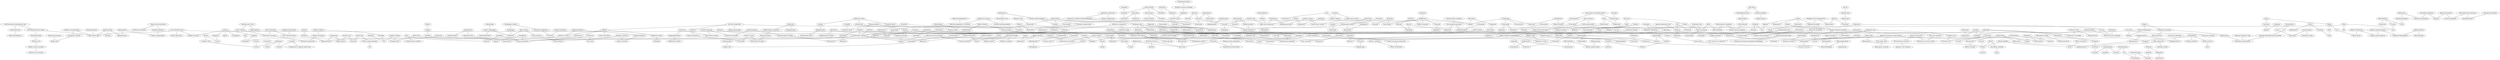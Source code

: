 strict graph layer1 {
	graph [name=layer1];
	node [label="\N"];
	1148	[label="Activated partial thromboplastin time",
		level=2,
		src_id=169717,
		weight=0.00035211989112902975];
	432	[label="Von Willebrand Factor Human",
		level=2,
		src_id=10756,
		weight=0.00037429607775024546];
	1148 -- 432	[level=2,
		weight=125.88];
	2753	[label="Prothrombin time",
		src_id=184353,
		weight=0.00021547780251312827];
	1148 -- 2753	[level=2,
		weight=204.88];
	665	[label="L-Proline",
		level=2,
		src_id=163,
		weight=0.0003472765336257899];
	277	[label="L-Lysine",
		level=2,
		src_id=116,
		weight=0.0004764052375782675];
	665 -- 277	[level=2,
		weight=300.7];
	2967	[label=Hyperandrogenism,
		src_id=178421,
		weight=0.0002553877394845785];
	1047	[label=Hyperinsulinaemia,
		src_id=178466,
		weight=0.0002689337540645317];
	2967 -- 1047	[level=1,
		weight=127.46];
	372	[label="Polycystic ovaries",
		src_id=183761,
		weight=0.0003337054515846583];
	2967 -- 372	[level=1,
		weight=261.3];
	189	[label="Major depression",
		level=2,
		src_id=180375,
		weight=0.00038989596538553537];
	74	[label="Completed suicide",
		level=2,
		src_id=174010,
		weight=0.00037680434651632063];
	189 -- 74	[level=2,
		weight=250.75];
	25	[label=Fluoxetine,
		level=1,
		src_id=461,
		weight=0.0011343112586195603];
	189 -- 25	[level=2,
		weight=240.76];
	72	[label=Headache,
		level=2,
		src_id=177790,
		weight=0.0004060717314652504];
	21	[label=Dizziness,
		level=1,
		src_id=175317,
		weight=0.0010359105341555743];
	72 -- 21	[level=1,
		weight=207.69];
	166	[label=Aura,
		src_id=171120,
		weight=0.0003056380812108006];
	72 -- 166	[level=1,
		weight=200.8];
	3573	[label=Eplerenone,
		src_id=686,
		weight=0.00017179742600361588];
	48	[label="Epigallocatechin Gallate",
		level=2,
		src_id=9779,
		weight=0.0005026921883170589];
	3573 -- 48	[level=2,
		weight=231.54];
	75	[label=Tipifarnib,
		level=1,
		src_id=4671,
		weight=0.0008081085517733748];
	3573 -- 75	[level=2,
		weight=417.25];
	832	[label=Squash,
		level=2,
		src_id=8639,
		weight=0.000377491206847498];
	439	[label=Papaya,
		src_id=8707,
		weight=0.0003264563470867784];
	832 -- 439	[level=2,
		weight=231.54];
	2357	[label="Lima bean",
		src_id=8610,
		weight=0.0002646783749665777];
	832 -- 2357	[level=2,
		weight=334.0];
	1241	[label=Hydroxyurea,
		src_id=991,
		weight=0.0002528538236186602];
	1107	[label="Chronic myeloid leukaemia",
		src_id=173721,
		weight=0.0002297839346578467];
	1241 -- 1107	[level=2,
		weight=96.14];
	977	[label="Polycythaemia vera",
		src_id=183763,
		weight=0.00033226819203854293];
	1241 -- 977	[level=2,
		weight=188.31];
	650	[label=Dexmedetomidine,
		level=2,
		src_id=620,
		weight=0.00038216653861905195];
	1346	[label="Substance abuse",
		src_id=186527,
		weight=0.0001971988021392484];
	650 -- 1346	[level=2,
		weight=100.9];
	71	[label=Propofol,
		level=1,
		src_id=804,
		weight=0.000955956019496262];
	650 -- 71	[level=1,
		weight=286.43];
	173	[label=Haloperidol,
		level=2,
		src_id=491,
		weight=0.0004244866691308334];
	650 -- 173	[level=1,
		weight=182.64];
	602	[label="Alcohol withdrawal syndrome",
		level=2,
		src_id=169963,
		weight=0.0004749960878900873];
	650 -- 602	[level=1,
		weight=250.75];
	70	[label=Clonazepam,
		level=1,
		src_id=1052,
		weight=0.0006715344741464272];
	900	[label=Clobazam,
		src_id=339,
		weight=0.0002199591758406743];
	70 -- 900	[level=1,
		weight=200.8];
	464	[label=Tolterodine,
		src_id=1021,
		weight=0.0003415623675093124];
	70 -- 464	[level=1,
		weight=143.71];
	348	[label=Ketamine,
		level=2,
		src_id=1205,
		weight=0.0003454043439664185];
	8	[label="Endotracheal intubation",
		level=1,
		src_id=175952,
		weight=0.0029660700067151513];
	348 -- 8	[level=2,
		weight=167.5];
	30	[label=Hypotension,
		level=1,
		src_id=178653,
		weight=0.0011207352721610269];
	13	[label=Hypersensitivity,
		level=1,
		src_id=178510,
		weight=0.001816172448834386];
	30 -- 13	[level=1,
		weight=223.0];
	391	[label="Hepatic failure",
		src_id=177896,
		weight=0.0002927035108036598];
	30 -- 391	[level=2,
		weight=154.69];
	163	[label="Convulsion neonatal",
		level=1,
		src_id=174368,
		weight=0.0006191865691639976];
	746	[label="Hypoxic-ischaemic encephalopathy",
		src_id=178679,
		weight=0.00031753716019821];
	163 -- 746	[level=1,
		weight=157.13];
	225	[label=Sclerotherapy,
		level=1,
		src_id=185617,
		weight=0.0006233791825313515];
	1866	[label="Varices oesophageal",
		src_id=188269,
		weight=0.000289831556034854];
	225 -- 1866	[level=1,
		weight=467.2];
	543	[label="Low birth weight baby",
		level=1,
		src_id=180135,
		weight=0.0006785934607492133];
	280	[label="Vaginal haemorrhage",
		level=2,
		src_id=188214,
		weight=0.00044406452429974824];
	543 -- 280	[level=2,
		weight=500.5];
	682	[label="Vitamin K",
		src_id=188659,
		weight=0.00031764056599739874];
	543 -- 682	[level=2,
		weight=177.29];
	974	[label="Premature baby",
		src_id=184036,
		weight=0.00019648709225903067];
	543 -- 974	[level=2,
		weight=200.8];
	222	[label=Stillbirth,
		level=1,
		src_id=186413,
		weight=0.0006284999975112089];
	543 -- 222	[level=1,
		weight=375.63];
	1616	[label="Apolipoprotein B",
		src_id=170755,
		weight=0.0002917103435707562];
	3211	[label=Apolipoprotein,
		src_id=170743,
		weight=0.00018133749807099745];
	1616 -- 3211	[level=2,
		weight=385.23];
	3210	[label="Apolipoprotein A-I",
		src_id=170744,
		weight=0.00016319371886033916];
	1616 -- 3210	[level=2,
		weight=286.43];
	667	[label="Folic Acid",
		src_id=150,
		weight=0.0003160152297731008];
	84	[label=Infant,
		level=2,
		src_id=178934,
		weight=0.00041071897981662954];
	667 -- 84	[level=1,
		weight=167.5];
	2589	[label=Choline,
		src_id=115,
		weight=0.0003301661511252704];
	667 -- 2589	[level=1,
		weight=154.69];
	1151	[label="Protein S human",
		level=2,
		src_id=10772,
		weight=0.0004069516590814573];
	3297	[label=Prothrombin,
		src_id=9188,
		weight=0.00015207286746609774];
	1151 -- 3297	[level=2,
		weight=138.79];
	1646	[label="Antithrombin III human",
		src_id=9273,
		weight=0.0002302949524543941];
	1151 -- 1646	[level=2,
		weight=267.4];
	42	[label=Carbamazepine,
		level=2,
		src_id=551,
		weight=0.00046140208791079255];
	112	[label="Valproic Acid",
		level=2,
		src_id=304,
		weight=0.00040649652407261013];
	42 -- 112	[level=2,
		weight=211.14];
	1986	[label=Pancreaticoduodenectomy,
		src_id=182721,
		weight=0.000153247297884743];
	200	[label="Endoscopic retrograde cholangiopancreatography",
		level=1,
		src_id=175919,
		weight=0.0005873866738726844];
	1986 -- 200	[level=1,
		weight=112.0];
	2905	[label="Liver function test abnormal",
		src_id=180084,
		weight=0.00014244402158439308];
	1986 -- 2905	[level=1,
		weight=91.82];
	802	[label="Blood immunoglobulin M",
		level=2,
		src_id=172212,
		weight=0.0003856498047249515];
	4538	[label="Blood immunoglobulin M increased",
		src_id=172215,
		weight="9.8375719899159e-05"];
	802 -- 4538	[level=2,
		weight=91.82];
	1046	[label=Hyperinsulinism,
		level=2,
		src_id=178467,
		weight=0.0003440932624696789];
	993	[label=Pancreatectomy,
		level=2,
		src_id=182670,
		weight=0.00038378070386557337];
	1046 -- 993	[level=2,
		weight=122.5];
	4305	[label="Glutamate dehydrogenase",
		src_id=177451,
		weight="9.280501245631464e-05"];
	1046 -- 4305	[level=2,
		weight=77.85];
	395	[label=Glycosuria,
		level=2,
		src_id=177475,
		weight=0.0004633645757391794];
	4232	[label=Hypophosphataemia,
		src_id=178629,
		weight="9.062414117368887e-05"];
	395 -- 4232	[level=2,
		weight=65.45];
	705	[label="Renal tubular acidosis",
		src_id=185082,
		weight=0.0002592045570619433];
	395 -- 705	[level=2,
		weight=87.87];
	915	[label=Alemtuzumab,
		level=2,
		src_id=82,
		weight=0.0004898633236719767];
	674	[label="Darbepoetin alfa",
		level=1,
		src_id=12,
		weight=0.0005315049695105913];
	915 -- 674	[level=1,
		weight=480.52];
	3588	[label=Imatinib,
		src_id=606,
		weight=0.00015167748024478447];
	915 -- 3588	[level=2,
		weight=460.0];
	1238	[label=Dutasteride,
		src_id=1110,
		weight=0.00034273607192303996];
	915 -- 1238	[level=1,
		weight=455.09];
	660	[label=Gefitinib,
		level=1,
		src_id=308,
		weight=0.0005383733162027506];
	915 -- 660	[level=1,
		weight=520.48];
	2590	[label=Natalizumab,
		src_id=101,
		weight=0.00012117910562137814];
	915 -- 2590	[level=2,
		weight=244.0];
	1704	[label=Pizotifen,
		src_id=5441,
		weight=0.00025270805150283225];
	1636	[label=Candesartan,
		src_id=10954,
		weight=0.00022877970672539937];
	1704 -- 1636	[level=2,
		weight=112.0];
	908	[label=Carbidopa,
		level=2,
		src_id=181,
		weight=0.0003763662436041836];
	1704 -- 908	[level=2,
		weight=308.38];
	2694	[label="Small cell lung cancer",
		src_id=186033,
		weight=0.00014847892917421937];
	4118	[label="Metastases to nervous system",
		src_id=180874,
		weight="9.169412978344071e-05"];
	2694 -- 4118	[level=1,
		weight=84.25];
	2840	[label="Neuroendocrine carcinoma",
		src_id=181723,
		weight=0.00011752023065567342];
	2694 -- 2840	[level=1,
		weight=100.9];
	1510	[label=Extubation,
		src_id=176387,
		weight=0.00023104223786010405];
	15	[label=Infection,
		level=1,
		src_id=178954,
		weight=0.0012917527731238355];
	1510 -- 15	[level=1,
		weight=177.29];
	36	[label="General anaesthesia",
		level=1,
		src_id=177267,
		weight=0.0012487243809056043];
	1510 -- 36	[level=1,
		weight=231.54];
	265	[label=Naproxen,
		level=2,
		src_id=774,
		weight=0.00037577830755547176];
	641	[label=Ibuprofen,
		src_id=1035,
		weight=0.0003104427746624865];
	265 -- 641	[level=2,
		weight=255.24];
	3528	[label=Ketoprofen,
		src_id=995,
		weight=0.00017087421941038169];
	265 -- 3528	[level=2,
		weight=182.39];
	3340	[label="Fibrinogen Human",
		src_id=8162,
		weight=0.00016135213342382288];
	432 -- 3340	[level=2,
		weight=123.33];
	14	[label="Blood ketone body",
		level=1,
		src_id=172233,
		weight=0.0019077967078955991];
	432 -- 14	[level=2,
		weight=100.9];
	4553	[label="Bladder pain",
		src_id=171829,
		weight="8.190719764134051e-05"];
	783	[label=Cystitis,
		src_id=174798,
		weight=0.0001856867161543126];
	4553 -- 783	[level=2,
		weight=100.9];
	518	[label="Pelvic pain",
		src_id=182999,
		weight=0.00034098250624420436];
	4553 -- 518	[level=2,
		weight=91.82];
	128	[label=Tipranavir,
		level=2,
		src_id=918,
		weight=0.0004705595818516969];
	220	[label=Pegfilgrastim,
		level=1,
		src_id=19,
		weight=0.0007400238987361521];
	128 -- 220	[level=2,
		weight=438.06];
	364	[label="Skin lesion",
		level=2,
		src_id=185961,
		weight=0.00042724188838580684];
	4410	[label=Dermatofibrosarcoma,
		src_id=175050,
		weight=0.00010585574800961044];
	364 -- 4410	[level=2,
		weight=84.25];
	1417	[label="Mycosis fungoides",
		src_id=181317,
		weight=0.00023921470833274835];
	364 -- 1417	[level=2,
		weight=84.25];
	241	[label="Developmental delay",
		level=2,
		src_id=175069,
		weight=0.00039800883228012973];
	1392	[label="Peripheral sensory neuropathy",
		src_id=183206,
		weight=0.00022209687184550407];
	241 -- 1392	[level=2,
		weight=91.82];
	134	[label=Schizophrenia,
		level=2,
		src_id=185574,
		weight=0.0003943760205991166];
	59	[label="Psychotic disorder",
		level=2,
		src_id=184453,
		weight=0.0004377401587974635];
	134 -- 59	[level=2,
		weight=101.63];
	104	[label="Bulimia nervosa",
		level=2,
		src_id=172802,
		weight=0.0005066651398261236];
	134 -- 104	[level=2,
		weight=213.03];
	1815	[label=Clozapine,
		src_id=353,
		weight=0.0001611371182021418];
	134 -- 1815	[level=2,
		weight=154.69];
	489	[label="Wegener's granulomatosis",
		src_id=188817,
		weight=0.0003106092503266677];
	4376	[label="Encephalitic infection",
		src_id=175798,
		weight="8.728541541319319e-05"];
	489 -- 4376	[level=2,
		weight=100.9];
	489 -- 14	[level=2,
		weight=100.9];
	471	[label="Alendronic acid",
		level=2,
		src_id=617,
		weight=0.00034412899171571586];
	471 -- 1238	[level=2,
		weight=250.75];
	217	[label=Lorazepam,
		src_id=177,
		weight=0.00033695437838894305];
	57	[label="Respiratory depression",
		level=1,
		src_id=185127,
		weight=0.0008829428652103677];
	217 -- 57	[level=1,
		weight=149.0];
	215	[label=Alprazolam,
		src_id=393,
		weight=0.0002944208289397098];
	217 -- 215	[level=1,
		weight=104.1];
	1451	[label=Kyphoscoliosis,
		src_id=179641,
		weight=0.00023631664062904182];
	4410 -- 1451	[level=2,
		weight=100.9];
	2447	[label=Maraviroc,
		src_id=4557,
		weight=0.00013875594537845996];
	3	[label=Entecavir,
		level=1,
		src_id=431,
		weight=0.0022958742536426267];
	2447 -- 3	[level=1,
		weight=273.45];
	39	[label=Darunavir,
		level=1,
		src_id=1247,
		weight=0.0005902503988959882];
	2447 -- 39	[level=1,
		weight=273.45];
	2476	[label="Ursodeoxycholic acid",
		src_id=1519,
		weight=0.00014573861715726504];
	582	[label=Cholangitis,
		level=2,
		src_id=173586,
		weight=0.0004009392718047124];
	2476 -- 582	[level=2,
		weight=80.92];
	457	[label=Cholestyramine,
		src_id=1374,
		weight=0.00030033650508549817];
	2476 -- 457	[level=1,
		weight=100.9];
	4629	[label="Alagille syndrome",
		src_id=169931,
		weight="8.252355142642772e-05"];
	2476 -- 4629	[level=1,
		weight=63.44];
	60	[label="Drug abuse",
		level=1,
		src_id=175347,
		weight=0.0007267522280016231];
	399	[label="Full blood count",
		src_id=176934,
		weight=0.0002406821228452093];
	60 -- 399	[level=1,
		weight=154.69];
	43	[label=Cannabis,
		level=1,
		src_id=240914,
		weight=0.0007002452967615758];
	60 -- 43	[level=1,
		weight=100.9];
	1211	[label=Phenethylamine,
		src_id=4077,
		weight=0.0002835342655859681];
	1224	[label=Cathinone,
		src_id=1494,
		weight=0.0002908223954604311];
	1211 -- 1224	[level=2,
		weight=215.07];
	1670	[label=Pea,
		src_id=8621,
		weight=0.00019601714989358216];
	1211 -- 1670	[level=2,
		weight=174.74];
	1923	[label=Rhinitis,
		src_id=185349,
		weight=0.00015024966513551798];
	2816	[label="Oral allergy syndrome",
		src_id=182292,
		weight=0.00011766815265488609];
	1923 -- 2816	[level=2,
		weight=67.6];
	10	[label=Pyrexia,
		level=1,
		src_id=184658,
		weight=0.0022200896842992845];
	1923 -- 10	[level=2,
		weight=100.9];
	331	[label=Blepharospasm,
		level=2,
		src_id=171891,
		weight=0.0003957756704407276];
	702	[label="Salivary hypersecretion",
		level=2,
		src_id=185485,
		weight=0.0005036979211711396];
	331 -- 702	[level=2,
		weight=250.75];
	108	[label=Zinc,
		level=2,
		src_id=1526,
		weight=0.000466022236986854];
	218	[label=Pyridoxine,
		level=1,
		src_id=156,
		weight=0.0005962028046783525];
	108 -- 218	[level=1,
		weight=300.7];
	344	[label=Selenium,
		level=2,
		src_id=9080,
		weight=0.0003616593349791663];
	108 -- 344	[level=1,
		weight=220.96];
	2253	[label="Aspartate aminotransferase",
		src_id=170988,
		weight=0.0003336288340994589];
	3243	[label="Alanine aminotransferase",
		src_id=169932,
		weight=0.0002741586199997286];
	2253 -- 3243	[level=2,
		weight=517.15];
	2253 -- 4305	[level=2,
		weight=61.28];
	706	[label="Rapid eye movements sleep abnormal",
		src_id=184785,
		weight=0.0003171356409042116];
	371	[label="Poor quality sleep",
		level=2,
		src_id=183802,
		weight=0.0004416778973533476];
	706 -- 371	[level=2,
		weight=117.26];
	259	[label=Acetylcholine,
		level=1,
		src_id=2951,
		weight=0.000634890939121891];
	706 -- 259	[level=1,
		weight=176.75];
	180	[label="Sleep disorder",
		src_id=186000,
		weight=0.00032804415427693014];
	706 -- 180	[level=1,
		weight=134.2];
	526	[label="Obstructive airways disorder",
		src_id=181997,
		weight=0.000297239782479695];
	234	[label="Local anaesthesia",
		level=2,
		src_id=180103,
		weight=0.0004708194215207977];
	526 -- 234	[level=1,
		weight=200.8];
	167	[label=Apnoea,
		level=1,
		src_id=170739,
		weight=0.0005624076422048548];
	526 -- 167	[level=1,
		weight=182.64];
	429	[label=Acidosis,
		level=2,
		src_id=169637,
		weight=0.000424542515939381];
	63	[label=Vigabatrin,
		level=1,
		src_id=1064,
		weight=0.0007308523807714253];
	429 -- 63	[level=1,
		weight=273.45];
	279	[label="Weight decreased",
		src_id=188823,
		weight=0.0002987069737517675];
	429 -- 279	[level=1,
		weight=200.8];
	467	[label=Tiagabine,
		level=2,
		src_id=892,
		weight=0.00040487335678035985];
	429 -- 467	[level=1,
		weight=182.64];
	138	[label=Ketosis,
		level=1,
		src_id=179595,
		weight=0.0005548317846352088];
	429 -- 138	[level=1,
		weight=231.54];
	202	[label=Constipation,
		level=2,
		src_id=174340,
		weight=0.0003669073812335021];
	429 -- 202	[level=2,
		weight=200.8];
	698	[label="Stevens-Johnson syndrome",
		level=2,
		src_id=186406,
		weight=0.0003878894773624223];
	692	[label="Toxic epidermal necrolysis",
		level=2,
		src_id=187221,
		weight=0.00037718621807581126];
	698 -- 692	[level=2,
		weight=503.14];
	50	[label=Diazepam,
		level=2,
		src_id=815,
		weight=0.00043933224610951196];
	11	[label=Pain,
		level=2,
		src_id=182630,
		weight=0.000491034499051088];
	50 -- 11	[level=2,
		weight=152.36];
	83	[label=Irritability,
		level=2,
		src_id=179437,
		weight=0.0004946160513308747];
	83 -- 1346	[level=2,
		weight=231.54];
	542	[label="Low density lipoprotein",
		level=2,
		src_id=180138,
		weight=0.00040961634148159703];
	542 -- 3210	[level=2,
		weight=106.16];
	899	[label=Ampicillin,
		level=2,
		src_id=404,
		weight=0.0004264532781454416];
	640	[label=Streptomycin,
		level=2,
		src_id=1066,
		weight=0.000449610420179044];
	899 -- 640	[level=2,
		weight=412.35];
	3332	[label=Sulbactam,
		src_id=8263,
		weight=0.00022005565856731833];
	899 -- 3332	[level=2,
		weight=375.63];
	6	[label=Surgery,
		level=1,
		src_id=186589,
		weight=0.0006746068806396006];
	178	[label="Temporal lobe epilepsy",
		level=2,
		src_id=186743,
		weight=0.0003673706521527661];
	6 -- 178	[level=1,
		weight=119.8];
	16	[label=Electroencephalogram,
		level=1,
		src_id=175720,
		weight=0.0007517507294296713];
	6 -- 16	[level=1,
		weight=129.61];
	902	[label=Bupivacaine,
		src_id=288,
		weight=0.000289045012379047];
	152	[label="Procedural pain",
		level=1,
		src_id=184110,
		weight=0.0009127574818213229];
	902 -- 152	[level=1,
		weight=231.54];
	902 -- 36	[level=1,
		weight=231.54];
	2433	[label=Tanespimycin,
		src_id=4824,
		weight=0.00015646245528085518];
	216	[label=Phentermine,
		src_id=182,
		weight=0.0002797787560615164];
	2433 -- 216	[level=2,
		weight=100.9];
	2433 -- 3	[level=2,
		weight=300.7];
	208	[label="Sodium Chloride",
		level=2,
		src_id=8096,
		weight=0.00044155697344112085];
	520	[label="Pain assessment",
		src_id=182631,
		weight=0.00031382712576197297];
	208 -- 520	[level=1,
		weight=200.8];
	1941	[label=Radiotherapy,
		src_id=184752,
		weight=0.00019775679093131404];
	208 -- 1941	[level=1,
		weight=154.69];
	3985	[label=Pica,
		src_id=183479,
		weight="6.65648361808177e-05"];
	416	[label="Chelation therapy",
		level=2,
		src_id=173497,
		weight=0.0003883125447556985];
	3985 -- 416	[level=2,
		weight=63.44];
	690	[label=Toxocariasis,
		level=2,
		src_id=187234,
		weight=0.00038778418811995723];
	3985 -- 690	[level=2,
		weight=48.57];
	748	[label=Hypometabolism,
		src_id=178611,
		weight=0.0002634160979372631];
	709	[label="Positron emission tomogram",
		src_id=183853,
		weight=0.0002448788140288105];
	748 -- 709	[level=1,
		weight=197.61];
	748 -- 908	[level=1,
		weight=223.0];
	262	[label=Gliclazide,
		level=2,
		src_id=1104,
		weight=0.0004680122977098168];
	2559	[label=Rosiglitazone,
		src_id=401,
		weight=0.00015692313837837888];
	262 -- 2559	[level=2,
		weight=104.34];
	51	[label=Pimecrolimus,
		level=1,
		src_id=327,
		weight=0.00092747679905103];
	674 -- 51	[level=1,
		weight=400.6];
	914	[label=Efalizumab,
		level=2,
		src_id=90,
		weight=0.0003455121563629616];
	674 -- 914	[level=1,
		weight=474.21];
	55	[label=Telithromycin,
		level=1,
		src_id=962,
		weight=0.0008744693749667707];
	674 -- 55	[level=1,
		weight=474.21];
	449	[label=Teriparatide,
		level=2,
		src_id=5535,
		weight=0.0004075771316934474];
	674 -- 449	[level=2,
		weight=316.47];
	130	[label=Enfuvirtide,
		level=1,
		src_id=102,
		weight=0.0006562705883880605];
	4851	[label=Idraparinux,
		src_id=5585,
		weight="7.609237938904759e-05"];
	130 -- 4851	[level=1,
		weight=182.64];
	130 -- 660	[level=1,
		weight=526.79];
	67	[label=Somnolence,
		level=2,
		src_id=186129,
		weight=0.0004291893720459681];
	85	[label=Fatigue,
		src_id=176597,
		weight=0.0003415283106014561];
	67 -- 85	[level=1,
		weight=185.03];
	44	[label=Insomnia,
		level=1,
		src_id=179162,
		weight=0.0006950767241049281];
	67 -- 44	[level=1,
		weight=219.53];
	67 -- 180	[level=1,
		weight=229.34];
	373	[label="Pleural effusion",
		level=2,
		src_id=183639,
		weight=0.00038834930122769987];
	563	[label=Effusion,
		level=2,
		src_id=175627,
		weight=0.00034773431217762803];
	373 -- 563	[level=2,
		weight=125.88];
	23	[label=Haemorrhage,
		level=1,
		src_id=177684,
		weight=0.0011489410674796322];
	23 -- 85	[level=1,
		weight=131.3];
	703	[label=Resuscitation,
		src_id=185176,
		weight=0.00019788104902714228];
	23 -- 703	[level=2,
		weight=182.64];
	47	[label="Brain injury",
		level=1,
		src_id=172600,
		weight=0.0005921213643844595];
	23 -- 47	[level=1,
		weight=158.74];
	1513	[label="Ewing's sarcoma",
		src_id=176237,
		weight=0.00024420228650010695];
	1924	[label=Rhabdomyosarcoma,
		src_id=185324,
		weight=0.00018250352457894147];
	1513 -- 1924	[level=2,
		weight=273.45];
	3145	[label="Carotid artery stenosis",
		src_id=173184,
		weight=0.00011875627133490376];
	1513 -- 3145	[level=2,
		weight=100.9];
	4368	[label=Endometritis,
		src_id=175913,
		weight="8.773311782878018e-05"];
	998	[label=Oligomenorrhoea,
		src_id=182202,
		weight=0.00023948634465020921];
	4368 -- 998	[level=2,
		weight=91.82];
	415	[label=Chorioamnionitis,
		level=2,
		src_id=173652,
		weight=0.0004875841099116525];
	4368 -- 415	[level=2,
		weight=77.85];
	111	[label=Caspofungin,
		level=1,
		src_id=507,
		weight=0.0007240197218343078];
	672	[label=Tositumomab,
		src_id=77,
		weight=0.0003266421397551695];
	111 -- 672	[level=1,
		weight=500.5];
	111 -- 660	[level=1,
		weight=526.79];
	107	[label=Levocetirizine,
		level=2,
		src_id=5533,
		weight=0.00047019661208850237];
	111 -- 107	[level=2,
		weight=334.0];
	3618	[label=Treprostinil,
		src_id=364,
		weight=0.00015650572806718887];
	111 -- 3618	[level=1,
		weight=334.0];
	66	[label=Topiramate,
		level=2,
		src_id=264,
		weight=0.0004606091458321802];
	172	[label=Gabapentin,
		level=2,
		src_id=982,
		weight=0.0005049320663625765];
	66 -- 172	[level=1,
		weight=146.82];
	27	[label=Lamotrigine,
		level=1,
		src_id=542,
		weight=0.000566509036161363];
	66 -- 27	[level=1,
		weight=154.42];
	269	[label=Phenylephrine,
		level=1,
		src_id=377,
		weight=0.000563356279589488];
	268	[label=Dextromethorphan,
		level=1,
		src_id=501,
		weight=0.0005927385032700401];
	269 -- 268	[level=1,
		weight=554.5];
	165	[label="Bipolar disorder",
		level=2,
		src_id=171758,
		weight=0.0003807807159114793];
	165 -- 27	[level=1,
		weight=177.86];
	347	[label=Lithium,
		src_id=1316,
		weight=0.00026646793198477196];
	165 -- 347	[level=1,
		weight=274.3];
	38	[label=Depression,
		level=2,
		src_id=175023,
		weight=0.0003863218802313167];
	165 -- 38	[level=1,
		weight=157.09];
	747	[label=Hypothyroidism,
		src_id=178664,
		weight=0.0002475037591637818];
	935	[label=Thyroxine,
		level=2,
		src_id=187061,
		weight=0.0004139517519195487];
	747 -- 935	[level=2,
		weight=159.63];
	747 -- 14	[level=1,
		weight=100.9];
	1471	[label=Hypopituitarism,
		src_id=178634,
		weight=0.00024214067880025609];
	747 -- 1471	[level=1,
		weight=134.2];
	814	[label=Amenorrhoea,
		src_id=170117,
		weight=0.00021881511143869356];
	998 -- 814	[level=2,
		weight=140.4];
	131	[label=Cetuximab,
		level=1,
		src_id=2,
		weight=0.0006035146533305115];
	220 -- 131	[level=1,
		weight=471.12];
	219	[label="Ibritumomab tiuxetan",
		level=1,
		src_id=75,
		weight=0.0005489593038499381];
	220 -- 219	[level=1,
		weight=467.2];
	220 -- 660	[level=1,
		weight=600.4];
	2519	[label=Emtricitabine,
		src_id=865,
		weight=0.00019953025279663468];
	220 -- 2519	[level=2,
		weight=474.21];
	1297	[label="Tenofovir disoproxil",
		src_id=291,
		weight=0.0002189107299293035];
	220 -- 1297	[level=2,
		weight=529.88];
	136	[label=Neurotoxicity,
		level=1,
		src_id=181782,
		weight=0.0005119542707599713];
	337	[label=Alcoholism,
		src_id=169973,
		weight=0.0003291026334517091];
	136 -- 337	[level=1,
		weight=143.71];
	19	[label=Liraglutide,
		level=1,
		src_id=5726,
		weight=0.0006120184434454885];
	95	[label=Exenatide,
		level=2,
		src_id=1259,
		weight=0.00041711122198186584];
	19 -- 95	[level=1,
		weight=267.4];
	1042	[label=Hypogonadism,
		src_id=178597,
		weight=0.0002717529476831292];
	1952	[label="Primary hypogonadism",
		src_id=184079,
		weight=0.00018536900576133144];
	1042 -- 1952	[level=1,
		weight=80.29];
	1042 -- 1471	[level=1,
		weight=256.06];
	594	[label="Benign prostatic hyperplasia",
		level=2,
		src_id=171409,
		weight=0.0003629179106062901];
	1878	[label="Transurethral prostatectomy",
		src_id=187343,
		weight=0.00015356232138331207];
	594 -- 1878	[level=2,
		weight=167.5];
	961	[label="Respiratory rate",
		src_id=185143,
		weight=0.0002960840929200103];
	154	[label="Pregnancy test",
		level=2,
		src_id=184020,
		weight=0.0003908930626847476];
	961 -- 154	[level=1,
		weight=154.69];
	961 -- 8	[level=1,
		weight=231.54];
	375	[label="Oxygen saturation",
		level=2,
		src_id=182603,
		weight=0.0003588159680146631];
	961 -- 375	[level=2,
		weight=198.16];
	3520	[label=Abacavir,
		src_id=1033,
		weight=0.0002074355278250261];
	2575	[label=Nevirapine,
		src_id=229,
		weight=0.00015983245257686265];
	3520 -- 2575	[level=2,
		weight=139.48];
	1283	[label=Allopurinol,
		src_id=426,
		weight=0.0002218308188436053];
	3520 -- 1283	[level=2,
		weight=157.53];
	516	[label=Peritonitis,
		level=2,
		src_id=183270,
		weight=0.00037435212265431856];
	2793	[label="Peritonitis bacterial",
		src_id=183271,
		weight=0.00016311041073672838];
	516 -- 2793	[level=2,
		weight=72.36];
	1823	[label=Theophylline,
		src_id=268,
		weight=0.00016381561203657782];
	2561	[label=Digoxin,
		src_id=379,
		weight=0.00014004484402264998];
	1823 -- 2561	[level=2,
		weight=89.28];
	1823 -- 36	[level=2,
		weight=182.64];
	113	[label=Tremor,
		level=2,
		src_id=187373,
		weight=0.00036098829842605705];
	113 -- 234	[level=1,
		weight=167.5];
	299	[label="Multiple sclerosis",
		level=2,
		src_id=181221,
		weight=0.0003888477811896232];
	113 -- 299	[level=1,
		weight=167.5];
	2659	[label="Thyrotoxic crisis",
		src_id=187054,
		weight=0.0001212673700929907];
	1017	[label="Metastases to meninges",
		src_id=180869,
		weight=0.00021806771383062862];
	2659 -- 1017	[level=2,
		weight=59.76];
	892	[label=Propylthiouracil,
		level=2,
		src_id=537,
		weight=0.00035099720854802735];
	2659 -- 892	[level=2,
		weight=87.87];
	33	[label=Injury,
		level=2,
		src_id=179153,
		weight=0.00042529923903768897];
	89	[label="Cerebrovascular accident",
		level=2,
		src_id=173414,
		weight=0.00039926484395521163];
	33 -- 89	[level=2,
		weight=136.46];
	33 -- 15	[level=2,
		weight=135.48];
	4102	[label="Molluscum contagiosum",
		src_id=181074,
		weight="7.908616628913477e-05"];
	573	[label="Dermatitis atopic",
		level=2,
		src_id=175039,
		weight=0.00036268232878682586];
	4102 -- 573	[level=2,
		weight=77.85];
	2530	[label=Prilocaine,
		src_id=736,
		weight=0.00014211032011619623];
	4102 -- 2530	[level=2,
		weight=75.0];
	3596	[label=Succimer,
		src_id=553,
		weight=0.0001637510211596557];
	508	[label="Renal artery stenosis",
		level=2,
		src_id=185005,
		weight=0.0003737376053890966];
	3596 -- 508	[level=2,
		weight=100.9];
	3596 -- 416	[level=2,
		weight=143.71];
	69	[label="Blood lactic acid",
		level=1,
		src_id=172243,
		weight=0.0006881795770136929];
	230	[label="pH body fluid",
		src_id=183313,
		weight=0.000304001607753685];
	69 -- 230	[level=1,
		weight=134.2];
	361	[label=Syncope,
		src_id=186636,
		weight=0.00026450533860730854];
	69 -- 361	[level=2,
		weight=182.64];
	58	[label="Treatment failure",
		level=1,
		src_id=187369,
		weight=0.0006234276661359166];
	69 -- 58	[level=1,
		weight=125.88];
	5041	[label=Benzonatate,
		src_id=854,
		weight="8.340107267603787e-05"];
	1936	[label="Renal cell carcinoma",
		src_id=185018,
		weight=0.0001707245413337064];
	5041 -- 1936	[level=1,
		weight=84.25];
	2146	[label="Evidence based treatment",
		src_id=176236,
		weight=0.00012243931234898718];
	5041 -- 2146	[level=1,
		weight=100.9];
	491	[label="Vitamin K deficiency",
		level=2,
		src_id=188661,
		weight=0.0003679079496470477];
	682 -- 491	[level=2,
		weight=140.1];
	41	[label=Ethanol,
		level=2,
		src_id=884,
		weight=0.00043604457380368806];
	41 -- 602	[level=2,
		weight=147.91];
	205	[label=Atopy,
		level=2,
		src_id=171067,
		weight=0.0004846069217476704];
	2816 -- 205	[level=2,
		weight=72.36];
	315	[label="Emotional distress",
		src_id=175782,
		weight=0.0003354403898744727];
	273	[label=Baclofen,
		level=2,
		src_id=172,
		weight=0.0003439734997127418];
	315 -- 273	[level=2,
		weight=143.71];
	315 -- 518	[level=2,
		weight=167.5];
	99	[label=Polyp,
		level=1,
		src_id=183789,
		weight=0.0005333674048336311];
	2169	[label=Diverticulum,
		src_id=175309,
		weight=0.00015070236884959955];
	99 -- 2169	[level=2,
		weight=100.9];
	2777	[label=Polypectomy,
		src_id=183791,
		weight=0.0001429336741023957];
	99 -- 2777	[level=1,
		weight=143.71];
	1431	[label="Mental disability",
		src_id=180779,
		weight=0.00014752517586242404];
	61	[label=Autism,
		level=2,
		src_id=171128,
		weight=0.0004494594521481117];
	1431 -- 61	[level=1,
		weight=97.3];
	1431 -- 10	[level=1,
		weight=167.5];
	206	[label="Analgesic therapy",
		level=2,
		src_id=170274,
		weight=0.000498488260290171];
	206 -- 11	[level=1,
		weight=213.25];
	206 -- 152	[level=1,
		weight=357.79];
	4696	[label=Visilizumab,
		src_id=9717,
		weight="8.075176646220688e-05"];
	169	[label=Tiotropium,
		level=2,
		src_id=1352,
		weight=0.00039304465250081775];
	4696 -- 169	[level=2,
		weight=182.64];
	869	[label=Amifostine,
		src_id=1127,
		weight=0.0003058950560172752];
	4696 -- 869	[level=2,
		weight=100.9];
	266	[label=Estradiol,
		level=2,
		src_id=769,
		weight=0.0004039634748738376];
	235	[label=Hysteroscopy,
		level=1,
		src_id=178691,
		weight=0.001127987778172091];
	266 -- 235	[level=2,
		weight=529.21];
	644	[label=Telmisartan,
		level=2,
		src_id=952,
		weight=0.00034666787087749587];
	644 -- 1636	[level=2,
		weight=182.64];
	2567	[label=Piperacillin,
		src_id=310,
		weight=0.00023479589592604623];
	2475	[label=Tazobactam,
		src_id=1538,
		weight=0.00022675406776081068];
	2567 -- 2475	[level=2,
		weight=429.14];
	2492	[label=Cefuroxime,
		src_id=1096,
		weight=0.0001902509214028218];
	2567 -- 2492	[level=2,
		weight=112.0];
	2573	[label=Pamidronate,
		src_id=273,
		weight=0.00013966648688380884];
	1143	[label="Angle closure glaucoma",
		src_id=170394,
		weight=0.00023424727897547183];
	2573 -- 1143	[level=2,
		weight=100.9];
	2573 -- 1924	[level=2,
		weight=91.82];
	1436	[label="Meningitis cryptococcal",
		src_id=180717,
		weight=0.00024037395830256143];
	418	[label="Cerebral toxoplasmosis",
		level=2,
		src_id=173399,
		weight=0.0003840274338701627];
	1436 -- 418	[level=2,
		weight=122.09];
	2757	[label="Progressive multifocal leukoencephalopathy",
		src_id=184218,
		weight=0.00011007021215527178];
	1436 -- 2757	[level=2,
		weight=87.87];
	877	[label=Metronidazole,
		level=2,
		src_id=902,
		weight=0.0003538120685788866];
	455	[label=Fructose,
		src_id=3934,
		weight=0.00030086341604457467];
	877 -- 455	[level=1,
		weight=138.79];
	579	[label=Colitis,
		src_id=173903,
		weight=0.000293954857438385];
	877 -- 579	[level=1,
		weight=308.38];
	1299	[label=Mesalazine,
		level=2,
		src_id=235,
		weight=0.0003791097491964623];
	877 -- 1299	[level=2,
		weight=500.5];
	1396	[label=Paracentesis,
		src_id=182774,
		weight=0.00015176052168613556];
	1396 -- 2146	[level=1,
		weight=100.9];
	1396 -- 457	[level=1,
		weight=84.25];
	192	[label="Intra-uterine contraceptive device",
		level=1,
		src_id=179325,
		weight=0.0005350495030549507];
	192 -- 235	[level=1,
		weight=680.88];
	1290	[label=Levonorgestrel,
		src_id=357,
		weight=0.00026220768291672787];
	192 -- 1290	[level=1,
		weight=327.22];
	3411	[label=Pegaptanib,
		src_id=4617,
		weight=0.0001327686407228088];
	3411 -- 449	[level=2,
		weight=273.45];
	3411 -- 2559	[level=2,
		weight=143.71];
	28	[label=Olanzapine,
		level=1,
		src_id=324,
		weight=0.0010343891903977908];
	28 -- 1017	[level=2,
		weight=91.82];
	109	[label=Quetiapine,
		level=2,
		src_id=1208,
		weight=0.0004495141771702923];
	28 -- 109	[level=1,
		weight=294.33];
	28 -- 908	[level=1,
		weight=231.54];
	1262	[label=Risperidone,
		src_id=720,
		weight=0.0001860857377036585];
	28 -- 1262	[level=2,
		weight=169.83];
	959	[label="Retinal detachment",
		level=2,
		src_id=185213,
		weight=0.0003480370856303293];
	3724	[label=Vitrectomy,
		src_id=188671,
		weight="8.676875443323742e-05"];
	959 -- 3724	[level=2,
		weight=77.85];
	24	[label=Anxiety,
		level=1,
		src_id=170661,
		weight=0.0005151395855467996];
	24 -- 38	[level=1,
		weight=348.75];
	1848	[label=Datura,
		src_id=240222,
		weight=0.00013008479863982033];
	1844	[label=Scutellaria,
		src_id=240747,
		weight=0.00012826538094765213];
	1848 -- 1844	[level=2,
		weight=77.85];
	550	[label=Hypohidrosis,
		level=2,
		src_id=178600,
		weight=0.00040141166382973837];
	1848 -- 550	[level=2,
		weight=77.85];
	255	[label=Corn,
		src_id=8641,
		weight=0.0003196626884171225];
	455 -- 255	[level=1,
		weight=180.07];
	126	[label=Posaconazole,
		level=2,
		src_id=1246,
		weight=0.00042005738019695714];
	1729	[label=Ciclesonide,
		src_id=1353,
		weight=0.0001731469113677049];
	126 -- 1729	[level=2,
		weight=286.43];
	386	[label="Insulin resistance",
		level=2,
		src_id=179186,
		weight=0.0003567633595937167];
	1047 -- 386	[level=1,
		weight=161.76];
	390	[label="Hiatus hernia",
		level=2,
		src_id=178127,
		weight=0.0003790740929652891];
	4457	[label="Cohen syndrome",
		src_id=173891,
		weight=0.00012248175933382666];
	390 -- 4457	[level=1,
		weight=143.71];
	1082	[label=Duodenitis,
		src_id=175453,
		weight=0.0003411666109689054];
	390 -- 1082	[level=1,
		weight=143.71];
	4269	[label="Hereditary spherocytosis",
		src_id=178078,
		weight="8.695668979186722e-05"];
	1107 -- 4269	[level=2,
		weight=84.25];
	1107 -- 3588	[level=2,
		weight=96.14];
	245	[label=Cellulitis,
		level=2,
		src_id=173285,
		weight=0.0003810959109820949];
	4087	[label=Myringotomy,
		src_id=181422,
		weight="9.450957838512861e-05"];
	245 -- 4087	[level=2,
		weight=84.25];
	312	[label="Fungal infection",
		level=2,
		src_id=176954,
		weight=0.0004280393766722429];
	1417 -- 312	[level=2,
		weight=120.88];
	145	[label=Asthma,
		level=1,
		src_id=171037,
		weight=0.0005122049742305438];
	88	[label=Migraine,
		level=2,
		src_id=180996,
		weight=0.000411022915392734];
	145 -- 88	[level=1,
		weight=250.75];
	45	[label=Inflammation,
		level=1,
		src_id=178993,
		weight=0.0005543303136671162];
	145 -- 45	[level=1,
		weight=191.29];
	358	[label="Trigeminal neuralgia",
		level=2,
		src_id=187430,
		weight=0.0004045392049122484];
	145 -- 358	[level=2,
		weight=334.0];
	185	[label=Pancreatitis,
		level=1,
		src_id=182725,
		weight=0.0005622244130630202];
	145 -- 185	[level=1,
		weight=414.71];
	37	[label=Discomfort,
		level=1,
		src_id=175264,
		weight=0.000955005330541447];
	520 -- 37	[level=1,
		weight=215.07];
	468	[label=Fentanyl,
		level=2,
		src_id=799,
		weight=0.0004304499070640879];
	520 -- 468	[level=1,
		weight=250.75];
	154 -- 399	[level=1,
		weight=154.69];
	491 -- 3297	[level=2,
		weight=134.2];
	4591	[label="Apolipoprotein E",
		src_id=170765,
		weight="6.916503966012827e-05"];
	3211 -- 4591	[level=2,
		weight=74.46];
	3026	[label="Femur fracture",
		src_id=176670,
		weight=0.00014570698801870537];
	1506	[label="Fat embolism",
		src_id=176591,
		weight=0.0002456485000513053];
	3026 -- 1506	[level=2,
		weight=118.53];
	2858	[label="Multi-organ disorder",
		src_id=181187,
		weight=0.00014054195673542005];
	3026 -- 2858	[level=2,
		weight=100.9];
	182	[label=Psychotherapy,
		level=2,
		src_id=184451,
		weight=0.00046835684147581564];
	662	[label=Citalopram,
		src_id=206,
		weight=0.00029109728844455484];
	182 -- 662	[level=1,
		weight=182.64];
	129	[label=Cocaine,
		level=2,
		src_id=893,
		weight=0.00047994665246316176];
	182 -- 129	[level=1,
		weight=231.54];
	77	[label=Aprepitant,
		level=1,
		src_id=659,
		weight=0.0006178451975698707];
	672 -- 77	[level=1,
		weight=334.0];
	672 -- 1729	[level=2,
		weight=400.6];
	88 -- 166	[level=1,
		weight=194.36];
	157	[label="Intensive care",
		level=2,
		src_id=179204,
		weight=0.0003707776991609984];
	1084	[label="Drug level",
		src_id=175379,
		weight=0.00022373266055771696];
	157 -- 1084	[level=2,
		weight=125.88];
	157 -- 391	[level=2,
		weight=167.5];
	2364	[label=Hydroquinone,
		src_id=8355,
		weight=0.00023068491975878635];
	621	[label="Benzoyl peroxide",
		src_id=8041,
		weight=0.00021779993474946573];
	2364 -- 621	[level=1,
		weight=466.29];
	638	[label=Econazole,
		level=1,
		src_id=1111,
		weight=0.000639742283120663];
	2364 -- 638	[level=1,
		weight=571.86];
	536	[label="Metabolic syndrome",
		src_id=180825,
		weight=0.00025576311495230624];
	536 -- 386	[level=1,
		weight=173.24];
	2207	[label="Central obesity",
		src_id=173318,
		weight=0.0001797687327460041];
	536 -- 2207	[level=1,
		weight=125.88];
	232	[label="Muscular dystrophy",
		level=2,
		src_id=181277,
		weight=0.000383648068055522];
	197	[label=Glioma,
		level=2,
		src_id=177386,
		weight=0.0003834337009047795];
	232 -- 197	[level=1,
		weight=173.9];
	232 -- 299	[level=1,
		weight=181.67];
	87	[label="Parkinson's disease",
		level=1,
		src_id=182898,
		weight=0.000571920035009208];
	232 -- 87	[level=1,
		weight=149.79];
	32	[label="Insulin Detemir",
		level=1,
		src_id=1281,
		weight=0.0007640697634665035];
	32 -- 169	[level=2,
		weight=429.14];
	2485	[label="Insulin Aspart",
		src_id=1280,
		weight=0.00021320551106064837];
	32 -- 2485	[level=1,
		weight=500.5];
	32 -- 95	[level=1,
		weight=385.23];
	345	[label=Wheat,
		src_id=8648,
		weight=0.000337640982103393];
	840	[label=Casein,
		src_id=8589,
		weight=0.0002351111394537967];
	345 -- 840	[level=1,
		weight=147.41];
	93	[label=Rice,
		level=2,
		src_id=8633,
		weight=0.00046937784896564257];
	345 -- 93	[level=2,
		weight=100.9];
	345 -- 255	[level=1,
		weight=135.7];
	3624	[label=Etonogestrel,
		src_id=285,
		weight=0.00017087955237593961];
	643	[label="Ethinyl Estradiol",
		src_id=963,
		weight=0.00029197118264912556];
	3624 -- 643	[level=1,
		weight=443.59];
	3624 -- 3618	[level=1,
		weight=200.8];
	5133	[label=Zolmitriptan,
		src_id=306,
		weight=0.0001294706463835275];
	1267	[label=Sumatriptan,
		src_id=655,
		weight=0.0001828881248613528];
	5133 -- 1267	[level=2,
		weight=157.71];
	1245	[label=Rizatriptan,
		src_id=939,
		weight=0.0003340890328053457];
	5133 -- 1245	[level=2,
		weight=267.4];
	423	[label="Biopsy bone marrow",
		level=2,
		src_id=171564,
		weight=0.00037780725117256953];
	771	[label="Essential thrombocythaemia",
		src_id=176215,
		weight=0.0003427497488998805];
	423 -- 771	[level=2,
		weight=167.5];
	423 -- 4538	[level=2,
		weight=77.85];
	563 -- 1143	[level=2,
		weight=112.0];
	132	[label="Tonic convulsion",
		level=2,
		src_id=187142,
		weight=0.00039004245459668175];
	746 -- 132	[level=1,
		weight=182.64];
	238	[label=Encephalopathy,
		level=2,
		src_id=175833,
		weight=0.0004049595899604118];
	746 -- 238	[level=1,
		weight=167.5];
	480	[label=Biotin,
		src_id=114,
		weight=0.0003093937963794409];
	3182	[label="Biotin deficiency",
		src_id=171756,
		weight=0.00011253335210346391];
	480 -- 3182	[level=2,
		weight=110.27];
	1187	[label="Inositol nicotinate",
		level=2,
		src_id=7903,
		weight=0.0004615402970516404];
	480 -- 1187	[level=2,
		weight=405.77];
	1583	[label="Bundle branch block right",
		src_id=172808,
		weight=0.00022750973873412168];
	2169 -- 1583	[level=2,
		weight=84.25];
	1025	[label="Low carbohydrate diet",
		level=2,
		src_id=180136,
		weight=0.0004605297511098071];
	329	[label="Blood triglycerides",
		level=2,
		src_id=172398,
		weight=0.00041561968249499655];
	1025 -- 329	[level=2,
		weight=445.0];
	836	[label="Cow milk",
		src_id=8613,
		weight=0.00028827731983156936];
	1025 -- 836	[level=1,
		weight=267.4];
	1025 -- 279	[level=1,
		weight=182.64];
	1025 -- 14	[level=1,
		weight=282.77];
	711	[label="Platelet count",
		src_id=183593,
		weight=0.00019505298893381196];
	3340 -- 711	[level=2,
		weight=103.7];
	383	[label=Malaria,
		level=2,
		src_id=180381,
		weight=0.0003984451384059627];
	3607	[label=Quinine,
		src_id=457,
		weight=0.00012916763760341957];
	383 -- 3607	[level=2,
		weight=55.24];
	794	[label="Brain lobectomy",
		level=2,
		src_id=172601,
		weight=0.00034536001186464394];
	178 -- 794	[level=2,
		weight=128.15];
	86	[label=Hippocampus,
		level=2,
		src_id=240385,
		weight=0.0004221524351685814];
	178 -- 86	[level=1,
		weight=103.95];
	2657	[label=Tonsillectomy,
		src_id=187153,
		weight="9.46467026374871e-05"];
	974 -- 2657	[level=2,
		weight=74.1];
	22	[label="Diabetes mellitus",
		level=1,
		src_id=175126,
		weight=0.0008816931859982706];
	114	[label=Neuralgia,
		level=2,
		src_id=181702,
		weight=0.00044865445525778236];
	22 -- 114	[level=1,
		weight=182.64];
	571	[label="Diabetic neuropathy",
		src_id=175170,
		weight=0.0003134447859515657];
	22 -- 571	[level=2,
		weight=353.59];
	499	[label=Splenectomy,
		level=2,
		src_id=186276,
		weight=0.00036043047974476216];
	4269 -- 499	[level=2,
		weight=72.36];
	3602	[label=Rofecoxib,
		src_id=520,
		weight=0.00011731472173842926];
	51 -- 3602	[level=1,
		weight=149.0];
	2515	[label=Quinidine,
		src_id=894,
		weight=0.00017439453531305798];
	3607 -- 2515	[level=2,
		weight=53.08];
	1488	[label="Hepatic enzyme increased",
		src_id=177895,
		weight=0.0002460062978735038];
	711 -- 1488	[level=2,
		weight=82.0];
	20	[label=Nausea,
		level=1,
		src_id=181546,
		weight=0.0008344175358535528];
	21 -- 20	[level=1,
		weight=132.97];
	141	[label="Dementia Alzheimer's type",
		level=2,
		src_id=174972,
		weight=0.0004772532245305298];
	968	[label="Psychomotor hyperactivity",
		src_id=184442,
		weight=0.00019318285326642797];
	141 -- 968	[level=2,
		weight=100.9];
	114 -- 11	[level=1,
		weight=197.45];
	580	[label="Cluster headache",
		src_id=173813,
		weight=0.00020476437183704582];
	580 -- 1267	[level=2,
		weight=133.52];
	1562	[label="Chronic paroxysmal hemicrania",
		src_id=173727,
		weight=0.00017358938526136012];
	580 -- 1562	[level=2,
		weight=105.37];
	224	[label="Sleep apnoea syndrome",
		level=2,
		src_id=185998,
		weight=0.0004066020449041447];
	371 -- 224	[level=2,
		weight=200.8];
	1761	[label=Sulfamethoxazole,
		level=2,
		src_id=1001,
		weight=0.0003487697276776888];
	1798	[label=Diclofenac,
		src_id=573,
		weight=0.00017195155358553323];
	1761 -- 1798	[level=2,
		weight=195.87];
	2554	[label=Trimethoprim,
		src_id=429,
		weight=0.00032074853453036283];
	1761 -- 2554	[level=2,
		weight=750.25];
	1054	[label="Hepatitis A",
		src_id=177930,
		weight=0.0002742246523964732];
	554	[label="Hepatitis B",
		level=2,
		src_id=177942,
		weight=0.0003542799481694493];
	1054 -- 554	[level=2,
		weight=186.0];
	2863	[label=Mononeuritis,
		src_id=181105,
		weight=0.00012271768060181058];
	1054 -- 2863	[level=2,
		weight=100.9];
	2027	[label="Mucocutaneous candidiasis",
		src_id=181149,
		weight=0.0001528209483351502];
	2027 -- 3182	[level=2,
		weight=100.9];
	397	[label="Glucose tolerance impaired",
		src_id=177436,
		weight=0.00025880625206903664];
	2027 -- 397	[level=2,
		weight=100.9];
	3480	[label=Cefradine,
		src_id=1297,
		weight=0.0001526768572680307];
	2553	[label=Cefalotin,
		src_id=445,
		weight=0.00021954718434617643];
	3480 -- 2553	[level=2,
		weight=100.9];
	459	[label=Cefazolin,
		level=2,
		src_id=1291,
		weight=0.0003661910002884475];
	3480 -- 459	[level=2,
		weight=70.7];
	1626	[label="Alcohol use",
		src_id=169962,
		weight=0.0002558657597040696];
	1626 -- 259	[level=1,
		weight=352.5];
	1626 -- 337	[level=1,
		weight=182.64];
	4343	[label="Female sexual dysfunction",
		src_id=176646,
		weight="7.638704080813904e-05"];
	153	[label="Premature ejaculation",
		level=1,
		src_id=184039,
		weight=0.0005297549320465678];
	4343 -- 153	[level=1,
		weight=77.85];
	3229	[label="Androgen deficiency",
		src_id=170304,
		weight=0.00015934859257751992];
	4343 -- 3229	[level=1,
		weight=91.82];
	1866 -- 1082	[level=1,
		weight=143.71];
	155	[label="Portal hypertension",
		level=1,
		src_id=183834,
		weight=0.0005527016472110888];
	1866 -- 155	[level=1,
		weight=143.71];
	641 -- 1798	[level=2,
		weight=239.32];
	3046	[label=Episiotomy,
		src_id=176128,
		weight=0.00013037843208832788];
	1057	[label="Haemorrhage in pregnancy",
		src_id=177687,
		weight=0.00029081668426859757];
	3046 -- 1057	[level=2,
		weight=77.85];
	510	[label="Prolonged labour",
		level=2,
		src_id=184228,
		weight=0.00039373076767275];
	3046 -- 510	[level=2,
		weight=143.71];
	757	[label="Hepatitis C virus test",
		level=2,
		src_id=177987,
		weight=0.00037971159468629405];
	1486	[label="Hepatitis C",
		src_id=177976,
		weight=0.0001638797008764041];
	757 -- 1486	[level=2,
		weight=147.91];
	144	[label="Atonic seizures",
		level=1,
		src_id=171063,
		weight=0.0005428231945762748];
	144 -- 132	[level=1,
		weight=166.76];
	538	[label=Measles,
		src_id=180606,
		weight=0.00032136282550182803];
	144 -- 538	[level=1,
		weight=100.9];
	384	[label="Lennox-Gastaut syndrome",
		src_id=179861,
		weight=0.000304071848224573];
	144 -- 384	[level=1,
		weight=153.47];
	1756	[label="Etidronic acid",
		src_id=1061,
		weight=0.00012348940282724837];
	1756 -- 1143	[level=2,
		weight=100.9];
	627	[label=Clevudine,
		level=2,
		src_id=5745,
		weight=0.00040021192736947096];
	1756 -- 627	[level=2,
		weight=100.9];
	3553	[label=Ribavirin,
		src_id=797,
		weight=0.0001511013064057769];
	1486 -- 3553	[level=2,
		weight=91.82];
	4879	[label=Ospemifene,
		src_id=4652,
		weight="8.164997005201981e-05"];
	5	[label="Botulinum Toxin Type B",
		level=1,
		src_id=41,
		weight=0.0017680976760879523];
	4879 -- 5	[level=2,
		weight=200.8];
	212	[label=Astemizole,
		level=2,
		src_id=624,
		weight=0.00045234406969459827];
	4879 -- 212	[level=2,
		weight=84.25];
	82	[label="Muscle spasms",
		level=1,
		src_id=181270,
		weight=0.0005106338015396173];
	381	[label="Muscle relaxant therapy",
		src_id=181266,
		weight=0.00031455629566286996];
	82 -- 381	[level=1,
		weight=200.8];
	194	[label="Infantile spasms",
		level=2,
		src_id=178941,
		weight=0.0005035302838668041];
	82 -- 194	[level=1,
		weight=138.79];
	2688	[label="Spinal osteoarthritis",
		src_id=186247,
		weight=0.0001590797957561593];
	583	[label="Cervical myelopathy",
		src_id=173441,
		weight=0.0002789013218143008];
	2688 -- 583	[level=2,
		weight=84.25];
	191	[label=Kyphosis,
		level=1,
		src_id=179643,
		weight=0.0006475076635930889];
	2688 -- 191	[level=2,
		weight=162.51];
	228	[label=Polymyositis,
		level=2,
		src_id=183780,
		weight=0.00047818735220742163];
	209	[label=Hydroxychloroquine,
		level=1,
		src_id=1543,
		weight=0.0008390112607106833];
	228 -- 209	[level=1,
		weight=621.81];
	964	[label="Raynaud's phenomenon",
		src_id=184805,
		weight=0.00017377809205901227];
	228 -- 964	[level=1,
		weight=100.9];
	2823	[label="Oesophageal stenosis",
		src_id=182130,
		weight=0.00011631653955907056];
	1950	[label="Procedural complication",
		src_id=184103,
		weight=0.00016646837379897216];
	2823 -- 1950	[level=2,
		weight=53.58];
	2001	[label=Oesophagitis,
		src_id=182142,
		weight=0.00019123975665542175];
	2823 -- 2001	[level=2,
		weight=84.25];
	125	[label="Formic Acid",
		level=2,
		src_id=1847,
		weight=0.0004181639084906061];
	612	[label="Ferrous asparto glycinate",
		level=2,
		src_id=9108,
		weight=0.00047802005037301236];
	125 -- 612	[level=2,
		weight=141.39];
	125 -- 1084	[level=2,
		weight=147.38];
	1781	[label=Clavulanate,
		src_id=752,
		weight=0.00020689491733573263];
	1781 -- 2475	[level=2,
		weight=167.5];
	885	[label=Imiquimod,
		src_id=710,
		weight=0.0002258577975625458];
	1781 -- 885	[level=2,
		weight=143.71];
	137	[label=Neurosurgery,
		level=2,
		src_id=181778,
		weight=0.00037880794066048364];
	137 -- 2559	[level=2,
		weight=100.9];
	34	[label=Hypoxia,
		level=1,
		src_id=178678,
		weight=0.0009980073700937649];
	230 -- 34	[level=1,
		weight=134.2];
	907	[label=Azithromycin,
		src_id=198,
		weight=0.0003187245544326364];
	907 -- 640	[level=2,
		weight=234.1];
	2580	[label=Erythromycin,
		src_id=190,
		weight=0.0001756688853980267];
	907 -- 2580	[level=2,
		weight=117.71];
	251	[label="Affective disorder",
		level=2,
		src_id=169893,
		weight=0.00038520312193851205];
	703 -- 251	[level=2,
		weight=182.64];
	2070	[label="Intervertebral disc protrusion",
		src_id=179262,
		weight=0.00012051162895028387];
	2070 -- 583	[level=2,
		weight=77.85];
	3828	[label=Spondylolisthesis,
		src_id=186322,
		weight="9.817541576858831e-05"];
	2070 -- 3828	[level=2,
		weight=100.9];
	1414	[label=Myopia,
		src_id=181408,
		weight=0.00015443590019124776];
	1414 -- 1143	[level=2,
		weight=125.88];
	4578	[label=Astigmatism,
		src_id=171042,
		weight=0.0001283758809501441];
	1414 -- 4578	[level=2,
		weight=87.87];
	46	[label="Lumbar puncture",
		level=1,
		src_id=180161,
		weight=0.000773668670613315];
	46 -- 234	[level=1,
		weight=308.38];
	911	[label=Thiamine,
		src_id=144,
		weight=0.00030324949735796786];
	278	[label=Cyanocobalamin,
		level=2,
		src_id=108,
		weight=0.0004306182205437984];
	911 -- 278	[level=2,
		weight=324.21];
	275	[label=Riboflavin,
		level=2,
		src_id=132,
		weight=0.00044609615830520027];
	911 -- 275	[level=2,
		weight=443.47];
	188	[label="Neural tube defect",
		level=2,
		src_id=181701,
		weight=0.0004282131117170744];
	222 -- 188	[level=2,
		weight=265.44];
	888	[label="Magnesium sulfate",
		src_id=640,
		weight=0.00020201039223599398];
	222 -- 888	[level=2,
		weight=90.2];
	1609	[label=Barbiturates,
		src_id=171262,
		weight=0.00030118982233764236];
	222 -- 1609	[level=1,
		weight=265.44];
	222 -- 372	[level=1,
		weight=135.48];
	209 -- 579	[level=1,
		weight=281.25];
	118	[label="Disease progression",
		level=1,
		src_id=175268,
		weight=0.0006497807957963368];
	118 -- 554	[level=2,
		weight=100.9];
	118 -- 197	[level=1,
		weight=118.53];
	2280	[label=Adenoidectomy,
		src_id=169794,
		weight=0.00020703786854404198];
	2657 -- 2280	[level=2,
		weight=75.47];
	4051	[label="Obstructed labour",
		src_id=181994,
		weight=0.00010467822565279922];
	1057 -- 4051	[level=2,
		weight=167.5];
	1785	[label=Isoflurane,
		src_id=739,
		weight=0.0001896644369226319];
	1785 -- 8	[level=2,
		weight=100.9];
	2473	[label=Acepromazine,
		src_id=1546,
		weight=0.00020718412033436299];
	1785 -- 2473	[level=2,
		weight=91.82];
	1278	[label=Oxaliplatin,
		src_id=513,
		weight=0.00033146426118013645];
	1392 -- 1278	[level=2,
		weight=193.79];
	3598	[label=Doxapram,
		src_id=548,
		weight=0.00015074467219267494];
	18	[label=Acetaminophen,
		level=1,
		src_id=307,
		weight=0.0011702122737312882];
	3598 -- 18	[level=1,
		weight=134.2];
	3598 -- 8	[level=1,
		weight=200.8];
	1316	[label=Garlic,
		src_id=239806,
		weight=0.00023981650578684498];
	1844 -- 1316	[level=2,
		weight=77.85];
	900 -- 384	[level=1,
		weight=167.5];
	215 -- 18	[level=1,
		weight=118.53];
	4	[label=Vorinostat,
		level=1,
		src_id=2413,
		weight=0.001465998426312485];
	4 -- 219	[level=1,
		weight=385.23];
	552	[label="Horner's syndrome",
		level=2,
		src_id=178309,
		weight=0.00041312156289801153];
	3034	[label="Factor XII deficiency",
		src_id=176512,
		weight=0.00014029041431274335];
	552 -- 3034	[level=2,
		weight=84.25];
	56	[label=Sorafenib,
		level=1,
		src_id=387,
		weight=0.0005866867506238722];
	2485 -- 56	[level=1,
		weight=500.5];
	79	[label="Insulin Glargine",
		level=2,
		src_id=46,
		weight=0.0003755183304010343];
	2485 -- 79	[level=2,
		weight=500.5];
	912	[label=Glycine,
		src_id=137,
		weight=0.0002617352273012198];
	669	[label="L-Aspartic Acid",
		src_id=120,
		weight=0.00029054416747288663];
	912 -- 669	[level=1,
		weight=273.45];
	1219	[label=Taurine,
		src_id=1860,
		weight=0.00016994231857871784];
	912 -- 1219	[level=1,
		weight=107.88];
	1992	[label="Orthostatic hypotension",
		src_id=182398,
		weight=0.00011604304541156131];
	571 -- 1992	[level=2,
		weight=91.82];
	214	[label=Flutamide,
		level=1,
		src_id=488,
		weight=0.0005392818710564831];
	3418	[label=Methapyrilene,
		src_id=4541,
		weight=0.00015383834644122215];
	214 -- 3418	[level=1,
		weight=125.88];
	662 -- 25	[level=1,
		weight=334.0];
	5067	[label=Delavirdine,
		src_id=691,
		weight="9.653514467682304e-05"];
	211	[label=Didanosine,
		level=2,
		src_id=886,
		weight=0.0005073627703348053];
	5067 -- 211	[level=2,
		weight=167.5];
	864	[label=Pramlintide,
		src_id=1261,
		weight=0.0002895513546798399];
	5067 -- 864	[level=2,
		weight=200.8];
	63 -- 1219	[level=1,
		weight=200.8];
	227	[label="Prostate cancer",
		level=2,
		src_id=184259,
		weight=0.0003883593160247602];
	37 -- 227	[level=2,
		weight=100.9];
	49	[label=Ixabepilone,
		level=1,
		src_id=4567,
		weight=0.0005922016212927544];
	131 -- 49	[level=1,
		weight=429.14];
	710	[label="Platelet count decreased",
		level=2,
		src_id=183595,
		weight=0.00034684151589216636];
	1488 -- 710	[level=2,
		weight=239.89];
	2509	[label=Ganciclovir,
		src_id=990,
		weight=0.00017304060541425308];
	4950	[label=Valganciclovir,
		src_id=1542,
		weight=0.0001179318627985627];
	2509 -- 4950	[level=2,
		weight=125.88];
	2550	[label=Foscarnet,
		src_id=516,
		weight=0.00020863972283645293];
	2509 -- 2550	[level=2,
		weight=112.0];
	1010	[label=Mucopolysaccharidosis,
		level=2,
		src_id=181156,
		weight=0.00035068631901427676];
	1010 -- 3828	[level=2,
		weight=77.85];
	124	[label=Garlic,
		level=2,
		src_id=8602,
		weight=0.00043502194741965576];
	439 -- 124	[level=2,
		weight=103.46];
	677	[label=Citrus,
		src_id=240147,
		weight=0.00022467272478721013];
	439 -- 677	[level=2,
		weight=137.23];
	1936 -- 4118	[level=1,
		weight=91.82];
	1071	[label=Eosinophilia,
		level=2,
		src_id=176033,
		weight=0.0003705571133319671];
	233	[label=Lymphadenopathy,
		level=2,
		src_id=180247,
		weight=0.0003755143258763174];
	1071 -- 233	[level=2,
		weight=182.38];
	170	[label=Magnesium,
		level=2,
		src_id=1330,
		weight=0.00037373822794847664];
	147	[label=Glucose,
		level=2,
		src_id=8280,
		weight=0.00039269942305931755];
	170 -- 147	[level=1,
		weight=167.5];
	31	[label=Calcium,
		level=1,
		src_id=1327,
		weight=0.0007644880214358956];
	170 -- 31	[level=1,
		weight=175.73];
	914 -- 5	[level=1,
		weight=400.6];
	12	[label=Eletriptan,
		level=1,
		src_id=207,
		weight=0.001101772476619518];
	914 -- 12	[level=1,
		weight=400.6];
	250	[label=Amblyopia,
		level=2,
		src_id=170111,
		weight=0.0004560121119191841];
	250 -- 4578	[level=2,
		weight=200.8];
	4972	[label=Cefoxitin,
		src_id=1295,
		weight="7.204950431923321e-05"];
	4972 -- 2475	[level=2,
		weight=84.25];
	5152	[label=Cefotiam,
		src_id=220,
		weight=0.00010332192866312151];
	4972 -- 5152	[level=2,
		weight=100.9];
	26	[label=Chemotherapy,
		level=1,
		src_id=173517,
		weight=0.0013425090234846582];
	26 -- 1941	[level=1,
		weight=297.33];
	3626	[label=Travoprost,
		src_id=278,
		weight=0.0001563107718068029];
	642	[label=Frovatriptan,
		src_id=984,
		weight=0.00034004898831949744];
	3626 -- 642	[level=2,
		weight=273.45];
	3626 -- 75	[level=2,
		weight=308.38];
	840 -- 836	[level=1,
		weight=334.0];
	3683	[label=Clerodendrum,
		src_id=240152,
		weight="8.583665075082711e-05"];
	1334	[label=Tic,
		src_id=187074,
		weight=0.00018668568770243901];
	3683 -- 1334	[level=2,
		weight=106.16];
	1849	[label=Cassia,
		src_id=240112,
		weight=0.00011075280853279729];
	3683 -- 1849	[level=2,
		weight=100.9];
	365	[label="Sexual dysfunction",
		level=2,
		src_id=185812,
		weight=0.00034363057850742804];
	135	[label=Physiotherapy,
		level=2,
		src_id=183472,
		weight=0.000413728702841949];
	365 -- 135	[level=2,
		weight=100.9];
	986	[label="Peripheral nerve decompression",
		src_id=183182,
		weight=0.00026293476875893345];
	986 -- 358	[level=2,
		weight=105.09];
	2737	[label=Radiculotomy,
		src_id=184739,
		weight=0.00014542923533997988];
	986 -- 2737	[level=2,
		weight=114.92];
	1554	[label="Colorectal cancer",
		src_id=173947,
		weight=0.00029136543184066547];
	1278 -- 1554	[level=2,
		weight=281.97];
	68	[label="Mental retardation",
		level=1,
		src_id=180783,
		weight=0.0005771641402981718];
	68 -- 61	[level=1,
		weight=115.36];
	304	[label=Hypoglycaemia,
		src_id=178590,
		weight=0.00028463559992515885];
	361 -- 304	[level=2,
		weight=219.43];
	3198	[label="Atrial tachycardia",
		src_id=171085,
		weight=0.00013027327299679052];
	1119	[label="Carotid sinus massage",
		src_id=173197,
		weight=0.0002668129490306482];
	3198 -- 1119	[level=2,
		weight=106.16];
	2060	[label="Left ventricular failure",
		src_id=179843,
		weight=0.00016961447449979325];
	3198 -- 2060	[level=2,
		weight=84.25];
	1803	[label=Ritonavir,
		src_id=492,
		weight=0.00018436974003735907];
	3587	[label=Efavirenz,
		src_id=612,
		weight=0.00010634718571471518];
	1803 -- 3587	[level=2,
		weight=155.61];
	1803 -- 1297	[level=2,
		weight=300.7];
	869 -- 1554	[level=2,
		weight=250.75];
	122	[label="Blood insulin",
		src_id=172218,
		weight=0.000308889632089204];
	122 -- 259	[level=1,
		weight=148.74];
	590	[label="Blood glucose",
		src_id=172153,
		weight=0.00025119396567084736];
	122 -- 590	[level=1,
		weight=125.53];
	859	[label="Pantothenic acid",
		level=1,
		src_id=1701,
		weight=0.0005698337503530614];
	859 -- 1187	[level=1,
		weight=516.97];
	859 -- 218	[level=1,
		weight=927.0];
	62	[label=Anaesthesia,
		level=1,
		src_id=170206,
		weight=0.0006670966920062927];
	71 -- 62	[level=1,
		weight=250.75];
	71 -- 8	[level=1,
		weight=313.19];
	71 -- 20	[level=1,
		weight=200.8];
	1252	[label=Guaifenesin,
		src_id=860,
		weight=0.00024722548937474435];
	18 -- 1252	[level=1,
		weight=134.2];
	874	[label=Hydrocodone,
		level=2,
		src_id=942,
		weight=0.0003710001441465552];
	18 -- 874	[level=2,
		weight=328.51];
	450	[label=Alicaforsen,
		level=2,
		src_id=5493,
		weight=0.000395699346007514];
	659	[label=Gemcitabine,
		src_id=430,
		weight=0.000293975878024137];
	450 -- 659	[level=2,
		weight=167.5];
	465	[label=Carboplatin,
		level=2,
		src_id=944,
		weight=0.0004055975685607465];
	450 -- 465	[level=2,
		weight=200.8];
	1250	[label=Almotriptan,
		src_id=904,
		weight=0.000275632890632193];
	450 -- 1250	[level=2,
		weight=300.7];
	355	[label=Etanercept,
		level=2,
		src_id=5,
		weight=0.0003751374100753508];
	450 -- 355	[level=2,
		weight=200.8];
	448	[label=Serotonin,
		src_id=7810,
		weight=0.00026493692074298545];
	25 -- 448	[level=2,
		weight=166.4];
	719	[label="Organising pneumonia",
		level=2,
		src_id=182355,
		weight=0.00043785130451534096];
	1135	[label="Biopsy lung",
		src_id=171641,
		weight=0.00029289338753007136];
	719 -- 1135	[level=2,
		weight=112.0];
	181	[label=Sinusitis,
		level=2,
		src_id=185908,
		weight=0.00034691814924974715];
	181 -- 10	[level=2,
		weight=100.9];
	1837	[label=Basiliximab,
		src_id=72,
		weight=0.00018758104483879227];
	1837 -- 75	[level=1,
		weight=167.5];
	1837 -- 457	[level=1,
		weight=100.9];
	1837 -- 464	[level=1,
		weight=167.5];
	1	[label=Convulsion,
		level=1,
		src_id=174366,
		weight=0.0014914133970943108];
	40	[label=Levetiracetam,
		level=2,
		src_id=1186,
		weight=0.0003456160517404579];
	1 -- 40	[level=1,
		weight=132.74];
	2	[label=Epilepsy,
		level=1,
		src_id=176107,
		weight=0.001158093665565596];
	1 -- 2	[level=1,
		weight=396.74];
	102	[label="Grand mal convulsion",
		level=2,
		src_id=177516,
		weight=0.00035869201269556175];
	1 -- 102	[level=2,
		weight=114.94];
	65	[label=Pemetrexed,
		level=1,
		src_id=629,
		weight=0.000907526626246892];
	56 -- 65	[level=1,
		weight=500.5];
	1289	[label=Norepinephrine,
		src_id=358,
		weight=0.0002188985185368252];
	210	[label=Dopamine,
		level=2,
		src_id=974,
		weight=0.00035981945294721467];
	1289 -- 210	[level=2,
		weight=120.59];
	1289 -- 1224	[level=2,
		weight=160.84];
	1289 -- 448	[level=2,
		weight=126.99];
	3587 -- 2575	[level=2,
		weight=129.44];
	5121	[label=Cidofovir,
		src_id=359,
		weight=0.00010436511982156126];
	5121 -- 2550	[level=2,
		weight=91.82];
	3439	[label=Resveratrol,
		src_id=2563,
		weight="8.838919511538888e-05"];
	5121 -- 3439	[level=2,
		weight=39.42];
	626	[label="Glycine betaine",
		src_id=5814,
		weight=0.00015498984979862534];
	829	[label="Trichoderma viride",
		level=2,
		src_id=8846,
		weight=0.00035323341552553477];
	626 -- 829	[level=2,
		weight=667.0];
	3694	[label=Achyranthes,
		src_id=239936,
		weight="6.0674030366299165e-05"];
	626 -- 3694	[level=2,
		weight=150.85];
	1653	[label=Petrolatum,
		src_id=9014,
		weight=0.00025094233887216924];
	1653 -- 36	[level=2,
		weight=91.82];
	843	[label="Zinc oxide",
		level=2,
		src_id=8260,
		weight=0.0004463993029121841];
	1653 -- 843	[level=2,
		weight=471.12];
	692 -- 233	[level=2,
		weight=120.88];
	692 -- 1283	[level=2,
		weight=107.36];
	4869	[label="Alkaline Phosphatase",
		src_id=5234,
		weight="9.149047021807733e-05"];
	4869 -- 3243	[level=2,
		weight=68.79];
	1598	[label="Blood calcium",
		src_id=171999,
		weight=0.00022951768641498946];
	4869 -- 1598	[level=2,
		weight=145.87];
	54	[label=Eculizumab,
		level=1,
		src_id=1241,
		weight=0.0006394918402810287];
	4851 -- 54	[level=1,
		weight=200.8];
	2515 -- 2561	[level=2,
		weight=83.7];
	288	[label="Respiratory acidosis",
		level=2,
		src_id=185123,
		weight=0.0003916152193028702];
	4232 -- 288	[level=2,
		weight=46.41];
	3186	[label="Bicuspid aortic valve",
		src_id=171455,
		weight=0.00017859570602821783];
	307	[label=Hydronephrosis,
		level=2,
		src_id=178382,
		weight=0.00042372028264699456];
	3186 -- 307	[level=2,
		weight=167.5];
	4596	[label="Aortic stenosis",
		src_id=170689,
		weight=0.0001147599373129087];
	3186 -- 4596	[level=2,
		weight=167.5];
	2377	[label=Cephaloridine,
		src_id=7958,
		weight=0.00024986124052051365];
	4995	[label=Cefapirin,
		src_id=1123,
		weight=0.00012643781027531155];
	2377 -- 4995	[level=2,
		weight=200.8];
	2377 -- 5152	[level=2,
		weight=167.5];
	2478	[label=Dextroamphetamine,
		src_id=1510,
		weight=0.00032663934599620184];
	664	[label=Amphetamine,
		level=2,
		src_id=173,
		weight=0.00039162441822319965];
	2478 -- 664	[level=2,
		weight=813.44];
	2478 -- 268	[level=2,
		weight=164.2];
	47 -- 4591	[level=2,
		weight=77.85];
	1381	[label="Portal vein thrombosis",
		src_id=183845,
		weight=0.00018313799996798617];
	2784	[label=Phototherapy,
		src_id=183454,
		weight=0.00015778482198278629];
	1381 -- 2784	[level=2,
		weight=91.82];
	1381 -- 457	[level=2,
		weight=100.9];
	472	[label=Cefotaxime,
		level=2,
		src_id=482,
		weight=0.0003486274321725958];
	472 -- 2492	[level=2,
		weight=104.34];
	713	[label=Petechiae,
		level=2,
		src_id=183306,
		weight=0.000383413015748788];
	1506 -- 713	[level=2,
		weight=91.82];
	1950 -- 3724	[level=2,
		weight=53.58];
	115	[label=Mumps,
		level=1,
		src_id=181227,
		weight=0.0006957656578133097];
	538 -- 115	[level=1,
		weight=112.0];
	2521	[label=Benzphetamine,
		src_id=851,
		weight=0.00020032890562451358];
	216 -- 2521	[level=2,
		weight=300.7];
	3420	[label=Nimesulide,
		src_id=4466,
		weight=0.00012066700129915585];
	3602 -- 3420	[level=1,
		weight=103.46];
	508 -- 3145	[level=2,
		weight=91.82];
	4376 -- 1135	[level=2,
		weight=91.82];
	2145	[label="Excessive exercise",
		src_id=176247,
		weight=0.000322094346434717];
	259 -- 2145	[level=1,
		weight=452.16];
	4835	[label=Denosumab,
		src_id=5719,
		weight=0.00012194666996839021];
	3484	[label=Sunitinib,
		src_id=1251,
		weight=0.00014619365088806177];
	4835 -- 3484	[level=1,
		weight=385.23];
	4835 -- 219	[level=1,
		weight=400.6];
	2001 -- 1082	[level=2,
		weight=182.64];
	2475 -- 3332	[level=2,
		weight=100.9];
	110	[label=Midazolam,
		level=1,
		src_id=669,
		weight=0.000541975982716127];
	62 -- 110	[level=1,
		weight=100.9];
	2920	[label="Knee deformity",
		src_id=179625,
		weight=0.0001377101219121326];
	1451 -- 2920	[level=2,
		weight=91.82];
	8 -- 36	[level=1,
		weight=236.06];
	176	[label=Morphine,
		level=2,
		src_id=286,
		weight=0.00044867051853340423];
	8 -- 176	[level=1,
		weight=231.54];
	8 -- 167	[level=1,
		weight=188.31];
	8 -- 13	[level=1,
		weight=177.29];
	147 -- 709	[level=1,
		weight=120.88];
	2280 -- 4087	[level=2,
		weight=91.82];
	1836	[label="L-Arginine",
		src_id=117,
		weight=0.00019648616325055826];
	274	[label="L-Alanine",
		level=2,
		src_id=152,
		weight=0.00045077527512206916];
	1836 -- 274	[level=2,
		weight=174.74];
	1155	[label="N-omega-nitro-L-arginine methyl ester",
		level=2,
		src_id=10388,
		weight=0.00043908731521807447];
	1836 -- 1155	[level=2,
		weight=211.32];
	105	[label="Attention deficit/hyperactivity disorder",
		level=1,
		src_id=171101,
		weight=0.0005284867026139439];
	1334 -- 105	[level=2,
		weight=100.9];
	590 -- 10	[level=1,
		weight=167.5];
	7	[label=Pitavastatin,
		level=1,
		src_id=7821,
		weight=0.0014078828408266187];
	3484 -- 7	[level=1,
		weight=375.63];
	4119	[label="Metastases to lung",
		src_id=180867,
		weight="7.708890318224463e-05"];
	659 -- 4119	[level=2,
		weight=84.25];
	1176	[label=Asparagus,
		src_id=8577,
		weight=0.00024479615538318736];
	1176 -- 1849	[level=2,
		weight=100.9];
	346	[label=Spinach,
		level=2,
		src_id=8638,
		weight=0.00040447798204803104];
	1176 -- 346	[level=2,
		weight=223.0];
	86 -- 968	[level=1,
		weight=114.52];
	592	[label="Bladder cancer",
		level=2,
		src_id=171782,
		weight=0.00034392430441106044];
	592 -- 4119	[level=2,
		weight=63.44];
	2275	[label="Alveolitis fibrosing",
		src_id=170104,
		weight=0.0001641912964844072];
	1547	[label="Cranial nerve disorder",
		src_id=174512,
		weight=0.00023691524015672722];
	2275 -- 1547	[level=2,
		weight=77.85];
	2275 -- 705	[level=2,
		weight=72.36];
	91	[label=Amnesia,
		level=2,
		src_id=170136,
		weight=0.0003986050571317888];
	321	[label=Dementia,
		src_id=174971,
		weight=0.0003354866142637975];
	91 -- 321	[level=2,
		weight=116.27];
	64	[label="Adefovir Dipivoxil",
		level=1,
		src_id=704,
		weight=0.0005573308655019807];
	621 -- 64	[level=1,
		weight=100.9];
	105 -- 968	[level=1,
		weight=105.11];
	9	[label="Fondaparinux sodium",
		level=1,
		src_id=556,
		weight=0.0016358911710639495];
	5 -- 9	[level=1,
		weight=538.92];
	354	[label="Drotrecogin alfa",
		level=2,
		src_id=54,
		weight=0.0004170313071272185];
	5 -- 354	[level=2,
		weight=500.5];
	5 -- 885	[level=2,
		weight=200.8];
	4995 -- 2553	[level=2,
		weight=100.9];
	257	[label=Glycerin,
		src_id=8332,
		weight=0.0002388842116480093];
	257 -- 2737	[level=2,
		weight=108.04];
	625	[label=Tetryzoline,
		src_id=5821,
		weight=0.00032808956525236254];
	257 -- 625	[level=2,
		weight=123.1];
	321 -- 13	[level=2,
		weight=143.71];
	199	[label=Excoriation,
		level=2,
		src_id=176257,
		weight=0.0004605149566637187];
	199 -- 709	[level=2,
		weight=186.14];
	173 -- 109	[level=1,
		weight=200.8];
	1931	[label="Respiratory disorder",
		src_id=185130,
		weight=0.00016767502338841165];
	34 -- 1931	[level=1,
		weight=200.8];
	235 -- 2777	[level=1,
		weight=100.9];
	53	[label="Congenital anomaly",
		level=1,
		src_id=174082,
		weight=0.0007826382121394186];
	84 -- 53	[level=1,
		weight=112.0];
	408	[label="Dry eye",
		level=2,
		src_id=175418,
		weight=0.0004247416525951788];
	5037	[label=Oxybuprocaine,
		src_id=878,
		weight="9.184044777957969e-05"];
	408 -- 5037	[level=2,
		weight=91.82];
	2757 -- 2590	[level=2,
		weight=76.4];
	669 -- 277	[level=1,
		weight=300.7];
	16 -- 2	[level=1,
		weight=188.44];
	2589 -- 1187	[level=1,
		weight=474.21];
	2589 -- 278	[level=2,
		weight=510.49];
	446	[label="Amino acids",
		src_id=8309,
		weight=0.00024486909369206993];
	20 -- 446	[level=1,
		weight=143.71];
	572	[label=Detoxification,
		src_id=175066,
		weight=0.0003129328040235422];
	602 -- 572	[level=1,
		weight=154.69];
	381 -- 135	[level=2,
		weight=182.64];
	381 -- 176	[level=1,
		weight=200.8];
	1252 -- 268	[level=1,
		weight=338.11];
	2784 -- 2793	[level=2,
		weight=100.9];
	1425	[label=Mononeuropathy,
		src_id=181106,
		weight=0.0002739498863150554];
	1425 -- 1547	[level=2,
		weight=116.27];
	1013	[label="Mononeuropathy multiplex",
		src_id=181107,
		weight=0.0002575237024008885];
	1425 -- 1013	[level=2,
		weight=131.3];
	1562 -- 3034	[level=2,
		weight=100.9];
	572 -- 129	[level=1,
		weight=154.69];
	368	[label="Rheumatoid arthritis",
		src_id=185333,
		weight=0.0001907679508754495];
	287	[label="Rheumatoid factor",
		level=2,
		src_id=185334,
		weight=0.0004376927357346902];
	368 -- 287	[level=2,
		weight=76.87];
	368 -- 180	[level=2,
		weight=67.6];
	913	[label=Methionine,
		src_id=126,
		weight=0.00028588933607054455];
	913 -- 274	[level=2,
		weight=300.7];
	913 -- 277	[level=1,
		weight=364.27];
	666	[label="L-Valine",
		level=1,
		src_id=153,
		weight=0.0006020632171143106];
	913 -- 666	[level=1,
		weight=455.09];
	3635	[label=Bortezomib,
		src_id=179,
		weight=0.00016839515098809743];
	219 -- 3635	[level=2,
		weight=471.12];
	219 -- 64	[level=1,
		weight=545.91];
	1258	[label=Proparacaine,
		level=2,
		src_id=793,
		weight=0.0003531788268546454];
	5037 -- 1258	[level=2,
		weight=91.82];
	522	[label="Oral herpes",
		level=2,
		src_id=182307,
		weight=0.00038271567960568623];
	522 -- 783	[level=2,
		weight=100.9];
	734	[label="Malignant hypertension",
		level=2,
		src_id=180419,
		weight=0.00037231743672984315];
	734 -- 2060	[level=2,
		weight=53.58];
	1813	[label="Zoledronic acid",
		src_id=388,
		weight=0.00020036407042785785];
	1813 -- 9	[level=2,
		weight=385.23];
	1839	[label="Gemtuzumab ozogamicin",
		src_id=55,
		weight=0.0002720374812991439];
	1813 -- 1839	[level=2,
		weight=364.27];
	1849 -- 3694	[level=2,
		weight=100.9];
	295	[label="Neuropathy peripheral",
		src_id=181766,
		weight=0.00025312764452300974];
	295 -- 964	[level=1,
		weight=83.71];
	295 -- 191	[level=1,
		weight=216.17];
	3 -- 627	[level=1,
		weight=545.91];
	3 -- 65	[level=1,
		weight=467.2];
	1670 -- 2554	[level=2,
		weight=125.88];
	4950 -- 75	[level=2,
		weight=357.79];
	1290 -- 643	[level=1,
		weight=148.74];
	3420 -- 3418	[level=1,
		weight=80.92];
	3229 -- 1952	[level=1,
		weight=154.69];
	4457 -- 2207	[level=1,
		weight=125.88];
	1013 -- 2863	[level=2,
		weight=91.82];
	977 -- 771	[level=2,
		weight=231.54];
	350	[label=Lenalidomide,
		level=2,
		src_id=469,
		weight=0.000459850912954922];
	350 -- 3635	[level=2,
		weight=334.0];
	451	[label=Nesiritide,
		level=2,
		src_id=4621,
		weight=0.0005092230261736226];
	94	[label=Parecoxib,
		level=2,
		src_id=7436,
		weight=0.0004595768140533056];
	451 -- 94	[level=2,
		weight=375.63];
	451 -- 2519	[level=2,
		weight=500.5];
	627 -- 64	[level=1,
		weight=600.4];
	349	[label=Clofarabine,
		level=2,
		src_id=618,
		weight=0.0004164835859564233];
	627 -- 349	[level=2,
		weight=500.5];
	1216	[label=Nicotinamide,
		level=2,
		src_id=2556,
		weight=0.0003444109299269512];
	1187 -- 1216	[level=2,
		weight=412.87];
	564	[label=Eclampsia,
		level=2,
		src_id=175589,
		weight=0.00038198789361757515];
	888 -- 564	[level=2,
		weight=221.79];
	135 -- 518	[level=2,
		weight=200.8];
	246	[label="Blood thromboplastin",
		level=2,
		src_id=172388,
		weight=0.00043716779557173823];
	2753 -- 246	[level=2,
		weight=98.94];
	1841	[label=Omalizumab,
		level=2,
		src_id=42,
		weight=0.00035044625359732394];
	1238 -- 1841	[level=1,
		weight=500.5];
	1238 -- 2530	[level=2,
		weight=147.91];
	646	[label=Dobutamine,
		level=2,
		src_id=827,
		weight=0.0003579031226436809];
	646 -- 2473	[level=2,
		weight=56.5];
	76	[label="gamma-Aminobutyric acid",
		level=1,
		src_id=2399,
		weight=0.000603816203443596];
	76 -- 344	[level=1,
		weight=167.5];
	1609 -- 36	[level=1,
		weight=167.5];
	468 -- 176	[level=1,
		weight=400.6];
	4596 -- 1119	[level=2,
		weight=96.14];
	642 -- 1245	[level=2,
		weight=273.45];
	1250 -- 1839	[level=2,
		weight=364.27];
	4051 -- 1646	[level=2,
		weight=91.82];
	1119 -- 1992	[level=2,
		weight=82.89];
	218 -- 194	[level=1,
		weight=177.29];
	35	[label=Rash,
		level=1,
		src_id=184786,
		weight=0.0006328401086962194];
	35 -- 172	[level=1,
		weight=173.24];
	634	[label=Iron,
		level=2,
		src_id=1525,
		weight=0.0003964592245742818];
	612 -- 634	[level=2,
		weight=813.32];
	1946	[label=Prostatitis,
		src_id=184301,
		weight=0.00012495163969156268];
	1946 -- 1878	[level=2,
		weight=100.9];
	1946 -- 518	[level=2,
		weight=154.69];
	139	[label=Hypotonia,
		level=2,
		src_id=178665,
		weight=0.00046868806259317704];
	344 -- 139	[level=2,
		weight=200.8];
	873	[label=Ezetimibe,
		level=2,
		src_id=959,
		weight=0.0004708845441895946];
	55 -- 873	[level=2,
		weight=500.5];
	467 -- 172	[level=1,
		weight=198.94];
	109 -- 347	[level=1,
		weight=173.24];
	40 -- 27	[level=1,
		weight=149.87];
	1931 -- 167	[level=1,
		weight=200.8];
	372 -- 814	[level=2,
		weight=98.31];
	95 -- 864	[level=2,
		weight=455.09];
	124 -- 1316	[level=2,
		weight=200.8];
	1841 -- 75	[level=1,
		weight=445.0];
	351	[label="L-Isoleucine",
		level=2,
		src_id=158,
		weight=0.0003942360951841023];
	351 -- 666	[level=2,
		weight=727.55];
	677 -- 1598	[level=2,
		weight=125.88];
	223	[label="Squamous cell carcinoma",
		level=1,
		src_id=186342,
		weight=0.0005212538485847697];
	2840 -- 223	[level=1,
		weight=63.44];
	873 -- 3553	[level=2,
		weight=219.53];
	636	[label=Kava,
		level=2,
		src_id=1286,
		weight=0.0003759672171300355];
	104 -- 636	[level=2,
		weight=125.88];
	557	[label="Grip strength",
		level=2,
		src_id=177540,
		weight=0.00038988316928814583];
	557 -- 3439	[level=2,
		weight=27.64];
	1262 -- 1815	[level=2,
		weight=146.83];
	27 -- 112	[level=2,
		weight=172.8];
	1258 -- 625	[level=2,
		weight=167.5];
	2858 -- 1583	[level=2,
		weight=91.82];
	142	[label="Craniocerebral injury",
		level=2,
		src_id=174523,
		weight=0.0004135230648001639];
	304 -- 142	[level=2,
		weight=118.53];
	194 -- 238	[level=1,
		weight=162.13];
	303	[label=Hypoproteinaemia,
		level=2,
		src_id=178641,
		weight=0.00037223198608878283];
	303 -- 14	[level=2,
		weight=91.82];
	875	[label=Diethylpropion,
		level=2,
		src_id=923,
		weight=0.0003786074148690629];
	875 -- 2521	[level=2,
		weight=231.54];
	446 -- 2145	[level=1,
		weight=275.24];
	336	[label=Anosmia,
		level=2,
		src_id=170453,
		weight=0.0003607411298301288];
	10 -- 336	[level=2,
		weight=100.9];
	2920 -- 397	[level=2,
		weight=100.9];
	1599	[label="Blood bilirubin",
		src_id=171971,
		weight=0.00024478637209334093];
	1599 -- 2580	[level=2,
		weight=273.45];
	1599 -- 702	[level=2,
		weight=200.8];
	453	[label=Metamizole,
		level=2,
		src_id=4539,
		weight=0.000343779721690339];
	3528 -- 453	[level=2,
		weight=150.85];
	4629 -- 2905	[level=1,
		weight=91.82];
	2357 -- 346	[level=2,
		weight=236.06];
}
